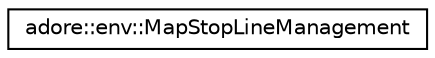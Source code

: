 digraph "Graphical Class Hierarchy"
{
 // LATEX_PDF_SIZE
  edge [fontname="Helvetica",fontsize="10",labelfontname="Helvetica",labelfontsize="10"];
  node [fontname="Helvetica",fontsize="10",shape=record];
  rankdir="LR";
  Node0 [label="adore::env::MapStopLineManagement",height=0.2,width=0.4,color="black", fillcolor="white", style="filled",URL="$classadore_1_1env_1_1MapStopLineManagement.html",tooltip="manage new and outdated stop lines based on newly visible and no longer visible borders and the last ..."];
}
